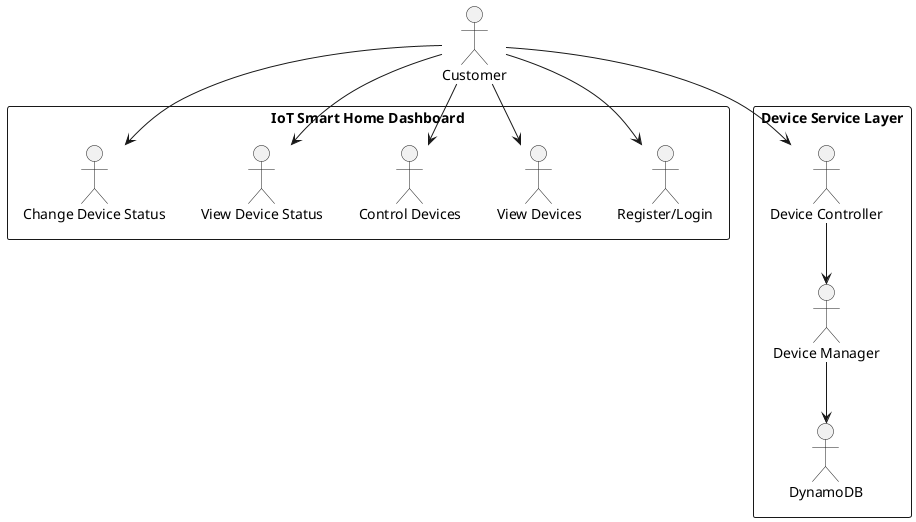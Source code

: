 @startuml
actor Customer

rectangle "IoT Smart Home Dashboard" {
    Customer --> "Register/Login"
    Customer --> "View Devices"
    Customer --> "Control Devices"
    Customer --> "View Device Status"
    Customer --> "Change Device Status"
}

rectangle "Device Service Layer" {
    "Device Controller" --> "Device Manager"
    "Device Manager" --> "DynamoDB"
}

Customer --> "Device Controller"
@enduml
